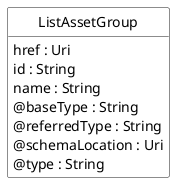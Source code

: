 @startuml
hide circle
hide methods
hide stereotype
show <<Enumeration>> stereotype
skinparam class {
   BackgroundColor<<Enumeration>> #E6F5F7
   BackgroundColor<<Ref>> #FFFFE0
   BackgroundColor<<Pivot>> #FFFFFFF
   BackgroundColor<<SimpleType>> #E2F0DA
   BackgroundColor #FCF2E3
}

class ListAssetGroup <<Pivot>> {
    href : Uri
    id : String
    name : String
    @baseType : String
    @referredType : String
    @schemaLocation : Uri
    @type : String
}


@enduml